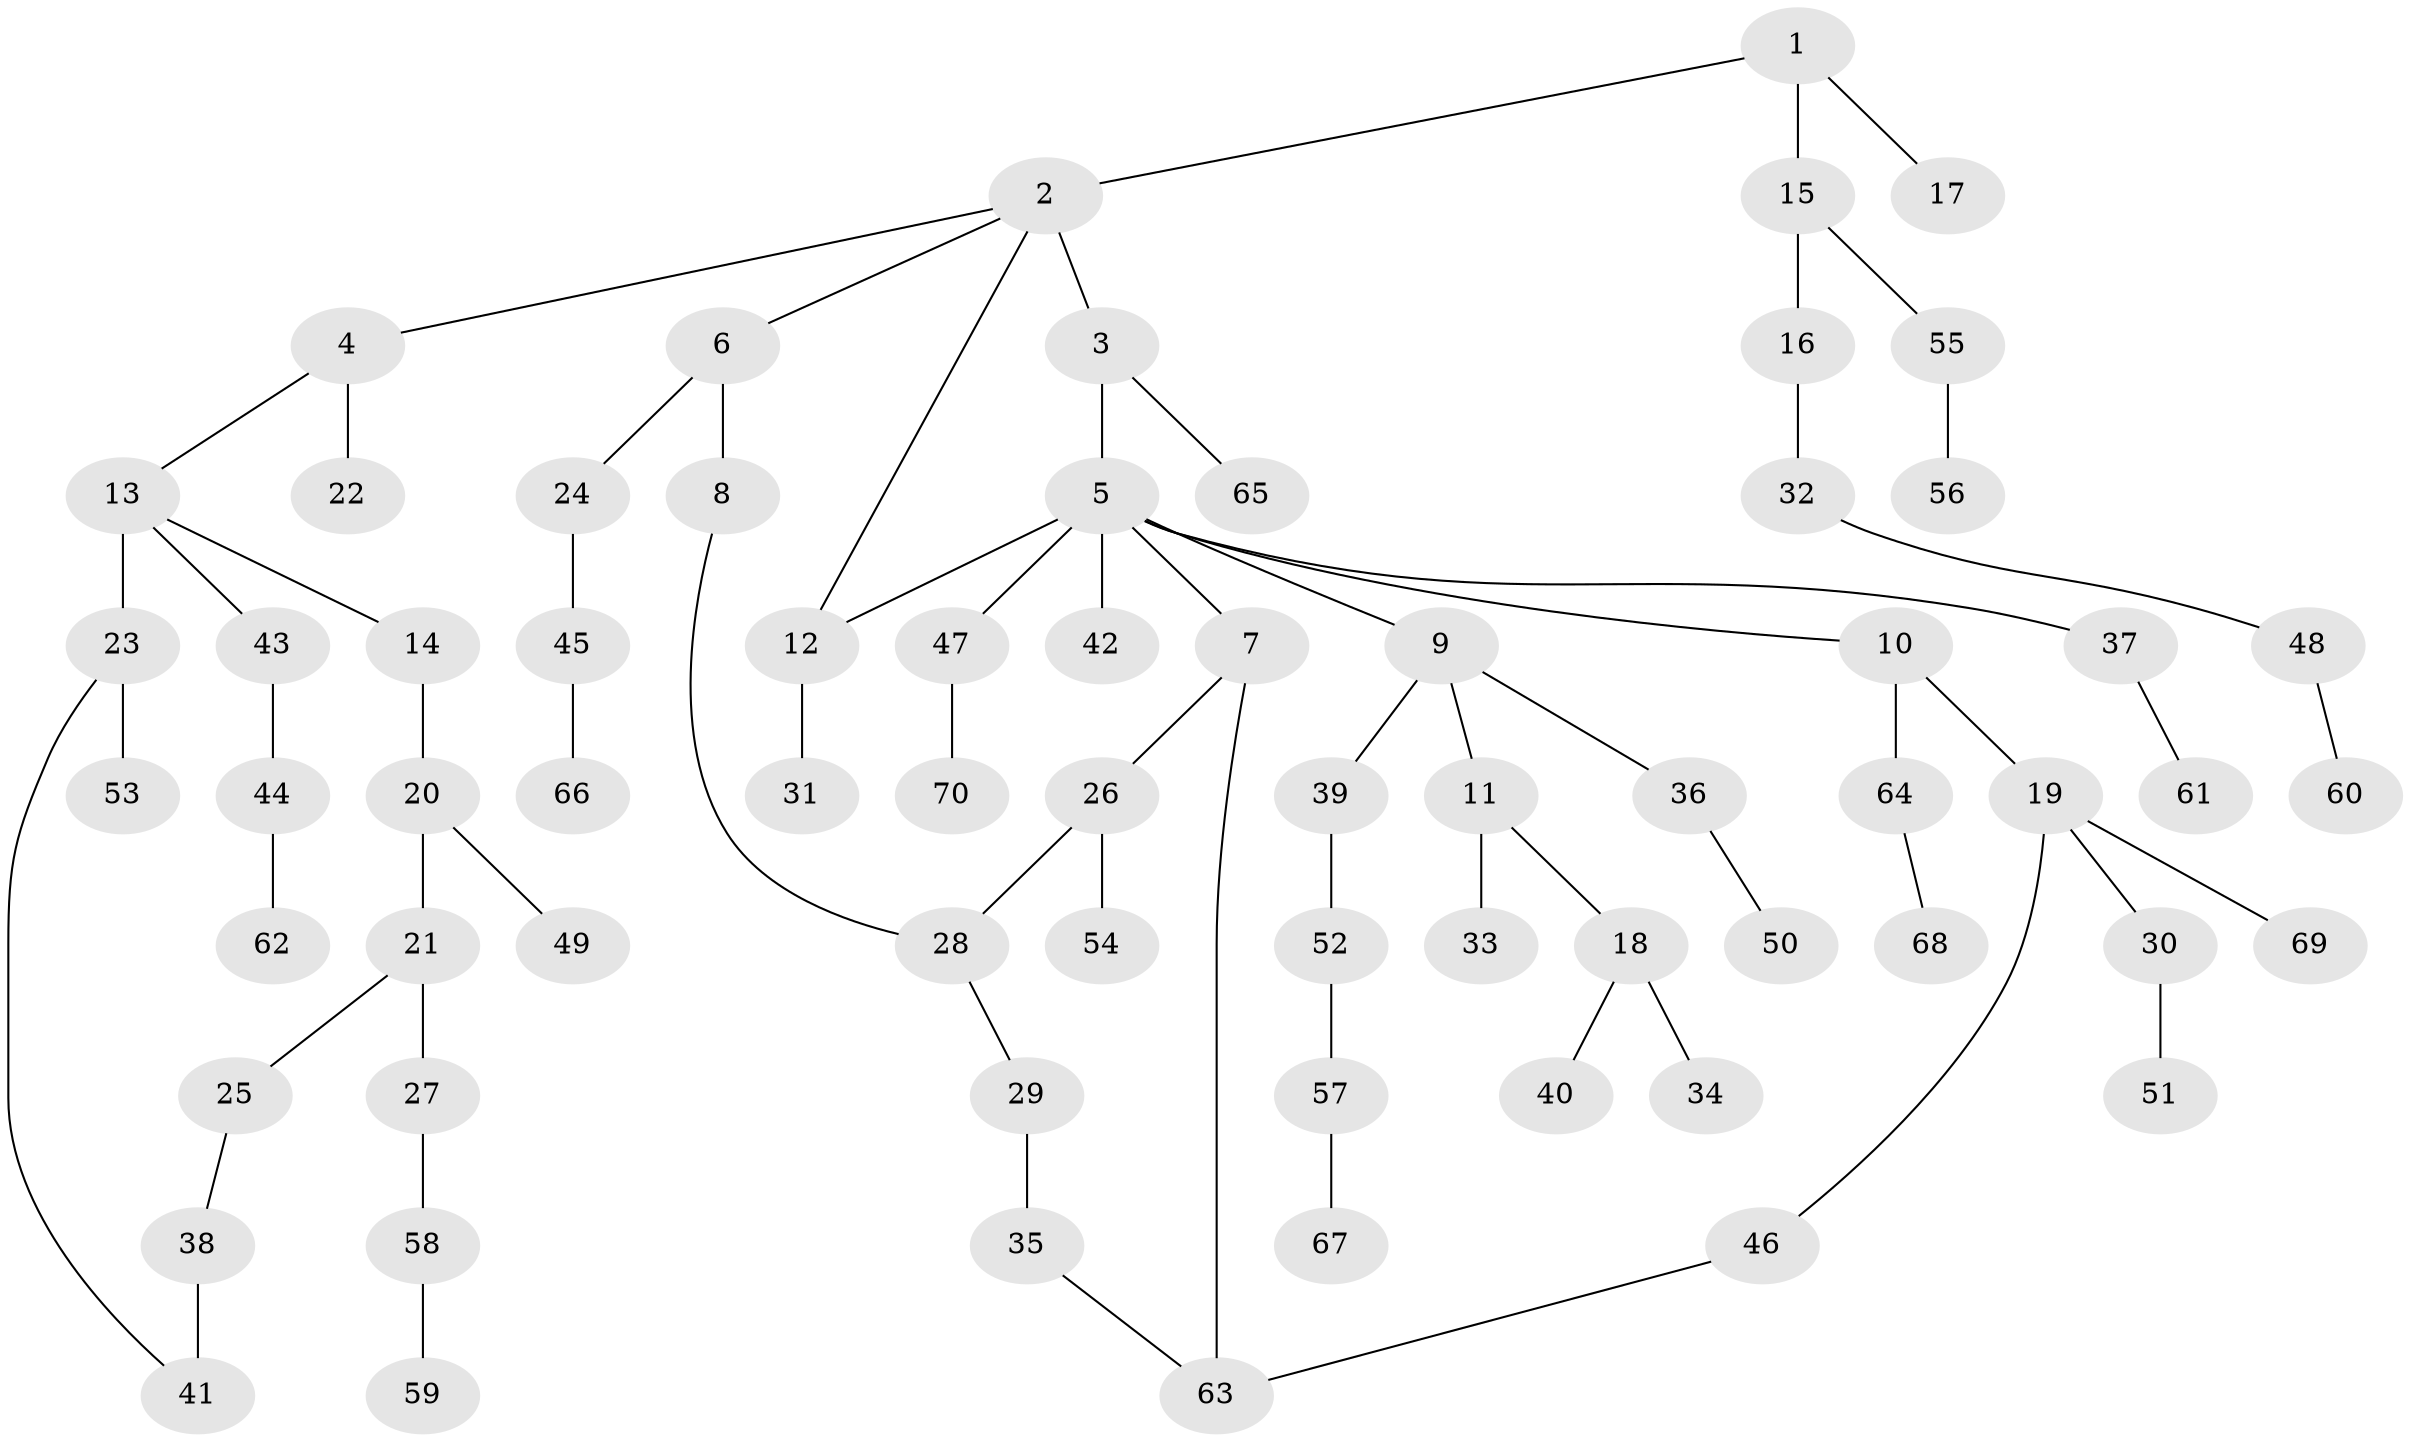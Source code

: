 // original degree distribution, {4: 0.07246376811594203, 7: 0.007246376811594203, 3: 0.10869565217391304, 9: 0.014492753623188406, 5: 0.036231884057971016, 2: 0.2826086956521739, 1: 0.47101449275362317, 6: 0.007246376811594203}
// Generated by graph-tools (version 1.1) at 2025/34/03/09/25 02:34:04]
// undirected, 70 vertices, 74 edges
graph export_dot {
graph [start="1"]
  node [color=gray90,style=filled];
  1;
  2;
  3;
  4;
  5;
  6;
  7;
  8;
  9;
  10;
  11;
  12;
  13;
  14;
  15;
  16;
  17;
  18;
  19;
  20;
  21;
  22;
  23;
  24;
  25;
  26;
  27;
  28;
  29;
  30;
  31;
  32;
  33;
  34;
  35;
  36;
  37;
  38;
  39;
  40;
  41;
  42;
  43;
  44;
  45;
  46;
  47;
  48;
  49;
  50;
  51;
  52;
  53;
  54;
  55;
  56;
  57;
  58;
  59;
  60;
  61;
  62;
  63;
  64;
  65;
  66;
  67;
  68;
  69;
  70;
  1 -- 2 [weight=1.0];
  1 -- 15 [weight=1.0];
  1 -- 17 [weight=1.0];
  2 -- 3 [weight=2.0];
  2 -- 4 [weight=1.0];
  2 -- 6 [weight=1.0];
  2 -- 12 [weight=1.0];
  3 -- 5 [weight=1.0];
  3 -- 65 [weight=1.0];
  4 -- 13 [weight=1.0];
  4 -- 22 [weight=1.0];
  5 -- 7 [weight=1.0];
  5 -- 9 [weight=1.0];
  5 -- 10 [weight=1.0];
  5 -- 12 [weight=1.0];
  5 -- 37 [weight=1.0];
  5 -- 42 [weight=1.0];
  5 -- 47 [weight=1.0];
  6 -- 8 [weight=2.0];
  6 -- 24 [weight=1.0];
  7 -- 26 [weight=1.0];
  7 -- 63 [weight=2.0];
  8 -- 28 [weight=1.0];
  9 -- 11 [weight=1.0];
  9 -- 36 [weight=1.0];
  9 -- 39 [weight=1.0];
  10 -- 19 [weight=1.0];
  10 -- 64 [weight=1.0];
  11 -- 18 [weight=1.0];
  11 -- 33 [weight=1.0];
  12 -- 31 [weight=3.0];
  13 -- 14 [weight=1.0];
  13 -- 23 [weight=5.0];
  13 -- 43 [weight=1.0];
  14 -- 20 [weight=1.0];
  15 -- 16 [weight=1.0];
  15 -- 55 [weight=1.0];
  16 -- 32 [weight=1.0];
  18 -- 34 [weight=1.0];
  18 -- 40 [weight=1.0];
  19 -- 30 [weight=1.0];
  19 -- 46 [weight=1.0];
  19 -- 69 [weight=1.0];
  20 -- 21 [weight=3.0];
  20 -- 49 [weight=1.0];
  21 -- 25 [weight=1.0];
  21 -- 27 [weight=1.0];
  23 -- 41 [weight=1.0];
  23 -- 53 [weight=1.0];
  24 -- 45 [weight=1.0];
  25 -- 38 [weight=1.0];
  26 -- 28 [weight=1.0];
  26 -- 54 [weight=1.0];
  27 -- 58 [weight=1.0];
  28 -- 29 [weight=1.0];
  29 -- 35 [weight=2.0];
  30 -- 51 [weight=1.0];
  32 -- 48 [weight=1.0];
  35 -- 63 [weight=1.0];
  36 -- 50 [weight=1.0];
  37 -- 61 [weight=1.0];
  38 -- 41 [weight=3.0];
  39 -- 52 [weight=1.0];
  43 -- 44 [weight=1.0];
  44 -- 62 [weight=2.0];
  45 -- 66 [weight=1.0];
  46 -- 63 [weight=1.0];
  47 -- 70 [weight=1.0];
  48 -- 60 [weight=1.0];
  52 -- 57 [weight=1.0];
  55 -- 56 [weight=1.0];
  57 -- 67 [weight=1.0];
  58 -- 59 [weight=1.0];
  64 -- 68 [weight=1.0];
}
